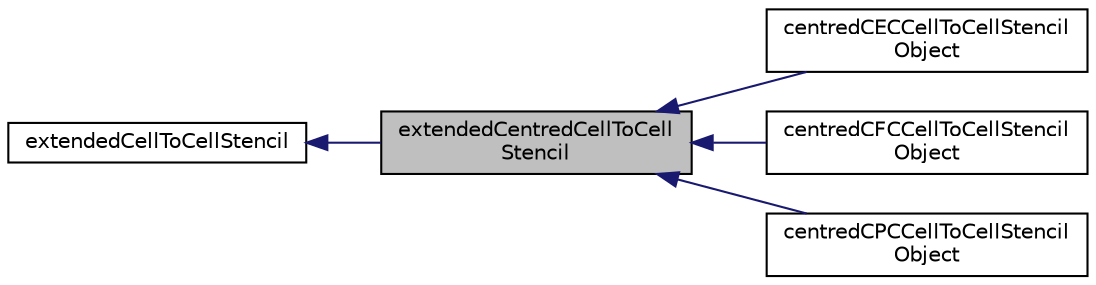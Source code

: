 digraph "extendedCentredCellToCellStencil"
{
  bgcolor="transparent";
  edge [fontname="Helvetica",fontsize="10",labelfontname="Helvetica",labelfontsize="10"];
  node [fontname="Helvetica",fontsize="10",shape=record];
  rankdir="LR";
  Node0 [label="extendedCentredCellToCell\lStencil",height=0.2,width=0.4,color="black", fillcolor="grey75", style="filled", fontcolor="black"];
  Node1 -> Node0 [dir="back",color="midnightblue",fontsize="10",style="solid",fontname="Helvetica"];
  Node1 [label="extendedCellToCellStencil",height=0.2,width=0.4,color="black",URL="$a23457.html",tooltip="Baseclass for cell-to-cell stencils. "];
  Node0 -> Node2 [dir="back",color="midnightblue",fontsize="10",style="solid",fontname="Helvetica"];
  Node2 [label="centredCECCellToCellStencil\lObject",height=0.2,width=0.4,color="black",URL="$a23485.html"];
  Node0 -> Node3 [dir="back",color="midnightblue",fontsize="10",style="solid",fontname="Helvetica"];
  Node3 [label="centredCFCCellToCellStencil\lObject",height=0.2,width=0.4,color="black",URL="$a23489.html"];
  Node0 -> Node4 [dir="back",color="midnightblue",fontsize="10",style="solid",fontname="Helvetica"];
  Node4 [label="centredCPCCellToCellStencil\lObject",height=0.2,width=0.4,color="black",URL="$a23493.html"];
}
